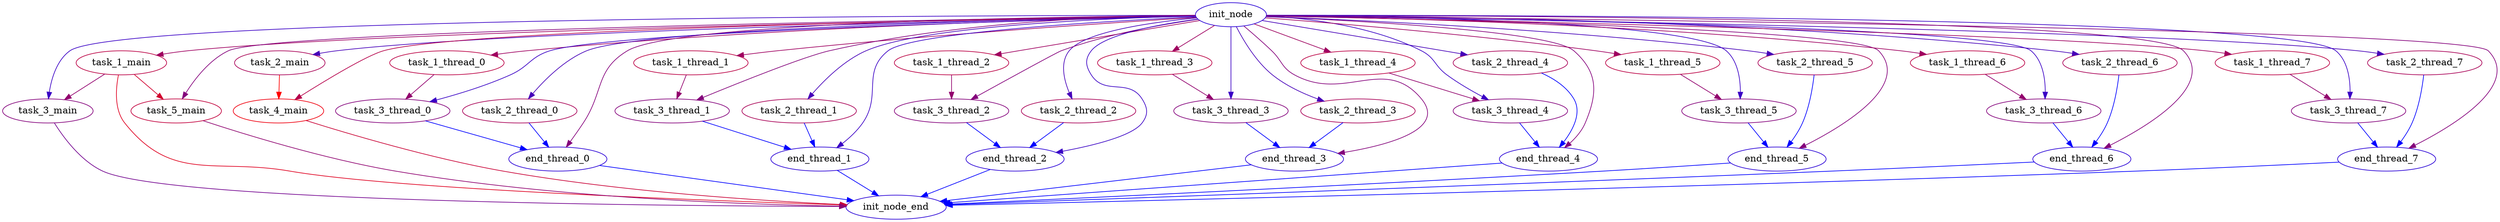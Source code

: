 digraph G {

init_node [size="0.6931471805599453",color="#2900D6"];
task_1_main [size="3.104200953859686",color="#BB0044"];
task_2_main [size="2.7978403249075474",color="#A90056"];
task_3_main [size="2.1832373212764584",color="#84007B"];
task_4_main [size="3.9546734073922947",color="#EF0010"];
task_5_main [size="3.215202687149899",color="#C2003D"];
task_1_main -> task_3_main [size="2.419255509919701",color="#92006D"];
task_1_main -> task_5_main [size="3.4682592789066455",color="#D1002E"];
task_2_main -> task_4_main [size="4.212605261556801",color="#FF0000"];
task_1_thread_0 [size="3.104200953859686",color="#BB0044"];
task_2_thread_0 [size="2.7978403249075474",color="#A90056"];
task_3_thread_0 [size="2.1832373212764584",color="#84007B"];
end_thread_0 [size="0.6931471805599453",color="#2900D6"];
task_1_thread_0 -> task_3_thread_0 [size="2.419255509919701",color="#92006D"];
task_2_thread_0 -> end_thread_0 [size="1.000088900581841e-12",color="#0000FF"];
task_3_thread_0 -> end_thread_0 [size="1.000088900581841e-12",color="#0000FF"];
task_1_thread_1 [size="3.104200953859686",color="#BB0044"];
task_2_thread_1 [size="2.7978403249075474",color="#A90056"];
task_3_thread_1 [size="2.1832373212764584",color="#84007B"];
end_thread_1 [size="0.6931471805599453",color="#2900D6"];
task_1_thread_1 -> task_3_thread_1 [size="2.419255509919701",color="#92006D"];
task_2_thread_1 -> end_thread_1 [size="1.000088900581841e-12",color="#0000FF"];
task_3_thread_1 -> end_thread_1 [size="1.000088900581841e-12",color="#0000FF"];
task_1_thread_2 [size="3.104200953859686",color="#BB0044"];
task_2_thread_2 [size="2.7978403249075474",color="#A90056"];
task_3_thread_2 [size="2.1832373212764584",color="#84007B"];
end_thread_2 [size="0.6931471805599453",color="#2900D6"];
task_1_thread_2 -> task_3_thread_2 [size="2.419255509919701",color="#92006D"];
task_2_thread_2 -> end_thread_2 [size="1.000088900581841e-12",color="#0000FF"];
task_3_thread_2 -> end_thread_2 [size="1.000088900581841e-12",color="#0000FF"];
task_1_thread_3 [size="3.104200953859686",color="#BB0044"];
task_2_thread_3 [size="2.7978403249075474",color="#A90056"];
task_3_thread_3 [size="2.1832373212764584",color="#84007B"];
end_thread_3 [size="0.6931471805599453",color="#2900D6"];
task_1_thread_3 -> task_3_thread_3 [size="2.419255509919701",color="#92006D"];
task_2_thread_3 -> end_thread_3 [size="1.000088900581841e-12",color="#0000FF"];
task_3_thread_3 -> end_thread_3 [size="1.000088900581841e-12",color="#0000FF"];
task_1_thread_4 [size="3.104200953859686",color="#BB0044"];
task_2_thread_4 [size="2.7978403249075474",color="#A90056"];
task_3_thread_4 [size="2.1832373212764584",color="#84007B"];
end_thread_4 [size="0.6931471805599453",color="#2900D6"];
task_1_thread_4 -> task_3_thread_4 [size="2.419255509919701",color="#92006D"];
task_2_thread_4 -> end_thread_4 [size="1.000088900581841e-12",color="#0000FF"];
task_3_thread_4 -> end_thread_4 [size="1.000088900581841e-12",color="#0000FF"];
task_1_thread_5 [size="3.104200953859686",color="#BB0044"];
task_2_thread_5 [size="2.7978403249075474",color="#A90056"];
task_3_thread_5 [size="2.1832373212764584",color="#84007B"];
end_thread_5 [size="0.6931471805599453",color="#2900D6"];
task_1_thread_5 -> task_3_thread_5 [size="2.419255509919701",color="#92006D"];
task_2_thread_5 -> end_thread_5 [size="1.000088900581841e-12",color="#0000FF"];
task_3_thread_5 -> end_thread_5 [size="1.000088900581841e-12",color="#0000FF"];
task_1_thread_6 [size="3.104200953859686",color="#BB0044"];
task_2_thread_6 [size="2.7978403249075474",color="#A90056"];
task_3_thread_6 [size="2.1832373212764584",color="#84007B"];
end_thread_6 [size="0.6931471805599453",color="#2900D6"];
task_1_thread_6 -> task_3_thread_6 [size="2.419255509919701",color="#92006D"];
task_2_thread_6 -> end_thread_6 [size="1.000088900581841e-12",color="#0000FF"];
task_3_thread_6 -> end_thread_6 [size="1.000088900581841e-12",color="#0000FF"];
task_1_thread_7 [size="3.104200953859686",color="#BB0044"];
task_2_thread_7 [size="2.7978403249075474",color="#A90056"];
task_3_thread_7 [size="2.1832373212764584",color="#84007B"];
end_thread_7 [size="0.6931471805599453",color="#2900D6"];
task_1_thread_7 -> task_3_thread_7 [size="2.419255509919701",color="#92006D"];
task_2_thread_7 -> end_thread_7 [size="1.000088900581841e-12",color="#0000FF"];
task_3_thread_7 -> end_thread_7 [size="1.000088900581841e-12",color="#0000FF"];
init_node_end [size="0.6931471805599453",color="#2900D6"];
init_node -> task_1_main [size="2.629480293391084",color="#9F0060"];
init_node -> task_2_main [size="1.1717150089779664",color="#4600B9"];
init_node -> task_3_main [size="0.9623873361617701",color="#3A00C5"];
init_node -> task_5_main [size="2.1812885383561222",color="#84007B"];
init_node -> task_4_main [size="2.9909803473711443",color="#B5004A"];
init_node -> task_1_thread_0 [size="2.629480293391084",color="#9F0060"];
init_node -> task_2_thread_0 [size="1.1717150089779664",color="#4600B9"];
init_node -> task_3_thread_0 [size="0.9623873361617701",color="#3A00C5"];
init_node -> end_thread_0 [size="2.1812885383561222",color="#84007B"];
init_node -> task_1_thread_1 [size="2.629480293391084",color="#9F0060"];
init_node -> task_2_thread_1 [size="1.1717150089779664",color="#4600B9"];
init_node -> end_thread_1 [size="0.9623873361617701",color="#3A00C5"];
init_node -> task_3_thread_1 [size="2.1812885383561222",color="#84007B"];
init_node -> task_1_thread_2 [size="2.629480293391084",color="#9F0060"];
init_node -> task_2_thread_2 [size="1.1717150089779664",color="#4600B9"];
init_node -> end_thread_2 [size="0.9623873361617701",color="#3A00C5"];
init_node -> task_3_thread_2 [size="2.1812885383561222",color="#84007B"];
init_node -> task_1_thread_3 [size="2.629480293391084",color="#9F0060"];
init_node -> task_2_thread_3 [size="1.1717150089779664",color="#4600B9"];
init_node -> task_3_thread_3 [size="0.9623873361617701",color="#3A00C5"];
init_node -> end_thread_3 [size="2.1812885383561222",color="#84007B"];
init_node -> task_1_thread_4 [size="2.629480293391084",color="#9F0060"];
init_node -> task_2_thread_4 [size="1.1717150089779664",color="#4600B9"];
init_node -> task_3_thread_4 [size="0.9623873361617701",color="#3A00C5"];
init_node -> end_thread_4 [size="2.1812885383561222",color="#84007B"];
init_node -> task_1_thread_5 [size="2.629480293391084",color="#9F0060"];
init_node -> task_2_thread_5 [size="1.1717150089779664",color="#4600B9"];
init_node -> task_3_thread_5 [size="0.9623873361617701",color="#3A00C5"];
init_node -> end_thread_5 [size="2.1812885383561222",color="#84007B"];
init_node -> task_1_thread_6 [size="2.629480293391084",color="#9F0060"];
init_node -> task_2_thread_6 [size="1.1717150089779664",color="#4600B9"];
init_node -> task_3_thread_6 [size="0.9623873361617701",color="#3A00C5"];
init_node -> end_thread_6 [size="2.1812885383561222",color="#84007B"];
init_node -> task_1_thread_7 [size="2.629480293391084",color="#9F0060"];
init_node -> task_2_thread_7 [size="1.1717150089779664",color="#4600B9"];
init_node -> task_3_thread_7 [size="0.9623873361617701",color="#3A00C5"];
init_node -> end_thread_7 [size="2.1812885383561222",color="#84007B"];
task_3_main -> init_node_end [size="1.8677451340182334",color="#71008E"];
task_1_main -> init_node_end [size="3.689416147877796",color="#DF0020"];
task_4_main -> init_node_end [size="3.3239103418575255",color="#C90036"];
task_5_main -> init_node_end [size="2.363232151479397",color="#8F0070"];
end_thread_0 -> init_node_end [size="2.241540286715679e-12",color="#0000FF"];
end_thread_1 -> init_node_end [size="1.903366353415557e-12",color="#0000FF"];
end_thread_2 -> init_node_end [size="1.9391155348084183e-12",color="#0000FF"];
end_thread_3 -> init_node_end [size="1.7337242752531416e-12",color="#0000FF"];
end_thread_4 -> init_node_end [size="2.443156787987135e-12",color="#0000FF"];
end_thread_5 -> init_node_end [size="2.3105961588472064e-12",color="#0000FF"];
end_thread_6 -> init_node_end [size="1.5916157281013578e-12",color="#0000FF"];
end_thread_7 -> init_node_end [size="1.907141111699275e-12",color="#0000FF"];
}

